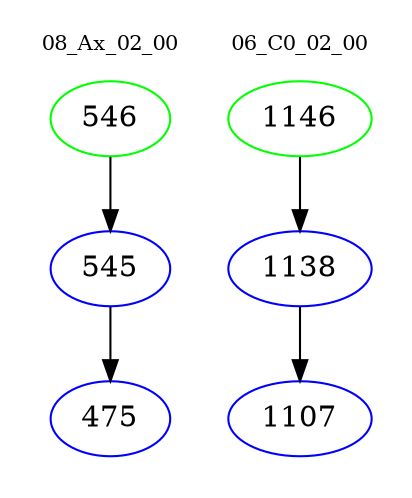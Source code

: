 digraph{
subgraph cluster_0 {
color = white
label = "08_Ax_02_00";
fontsize=10;
T0_546 [label="546", color="green"]
T0_546 -> T0_545 [color="black"]
T0_545 [label="545", color="blue"]
T0_545 -> T0_475 [color="black"]
T0_475 [label="475", color="blue"]
}
subgraph cluster_1 {
color = white
label = "06_C0_02_00";
fontsize=10;
T1_1146 [label="1146", color="green"]
T1_1146 -> T1_1138 [color="black"]
T1_1138 [label="1138", color="blue"]
T1_1138 -> T1_1107 [color="black"]
T1_1107 [label="1107", color="blue"]
}
}
